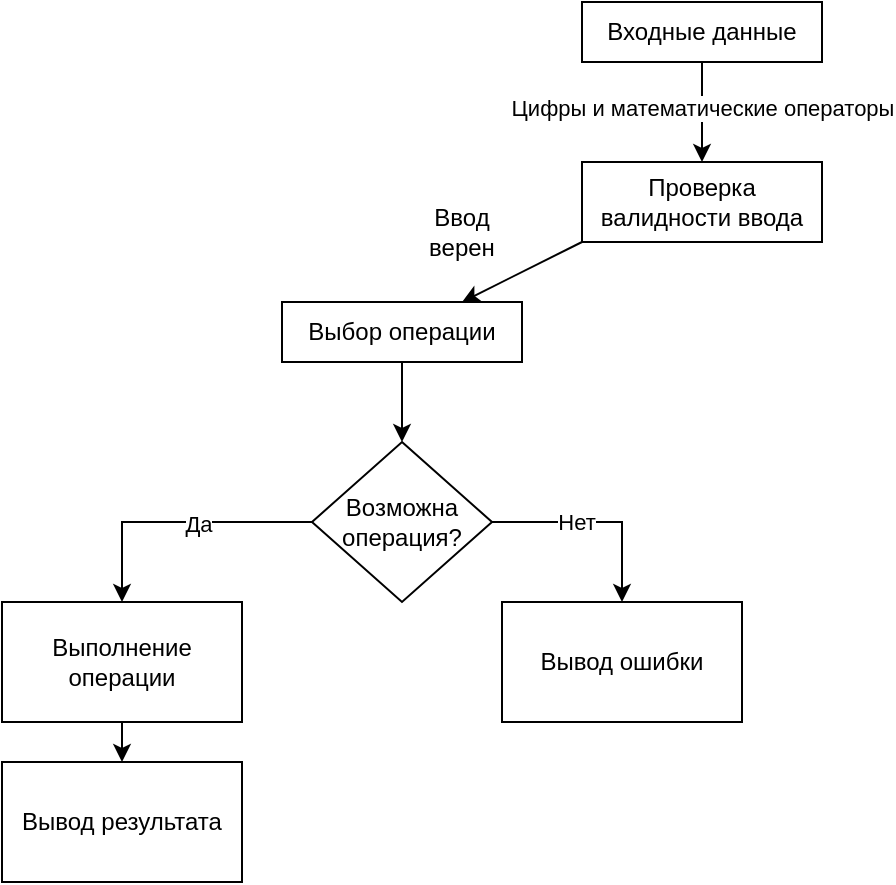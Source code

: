 <mxfile version="22.0.8" type="device">
  <diagram name="Страница — 1" id="13RZrCRx2wQUqH-u4mGi">
    <mxGraphModel dx="880" dy="395" grid="1" gridSize="10" guides="1" tooltips="1" connect="1" arrows="1" fold="1" page="1" pageScale="1" pageWidth="827" pageHeight="1169" math="0" shadow="0">
      <root>
        <mxCell id="0" />
        <mxCell id="1" parent="0" />
        <mxCell id="nKxALwGNiV-pz5F4P7ic-3" style="edgeStyle=orthogonalEdgeStyle;rounded=0;orthogonalLoop=1;jettySize=auto;html=1;exitX=0.5;exitY=1;exitDx=0;exitDy=0;entryX=0.5;entryY=0;entryDx=0;entryDy=0;" edge="1" parent="1" source="nKxALwGNiV-pz5F4P7ic-1" target="nKxALwGNiV-pz5F4P7ic-2">
          <mxGeometry relative="1" as="geometry" />
        </mxCell>
        <mxCell id="nKxALwGNiV-pz5F4P7ic-4" value="Цифры и математические операторы" style="edgeLabel;html=1;align=center;verticalAlign=middle;resizable=0;points=[];" vertex="1" connectable="0" parent="nKxALwGNiV-pz5F4P7ic-3">
          <mxGeometry x="-0.08" relative="1" as="geometry">
            <mxPoint as="offset" />
          </mxGeometry>
        </mxCell>
        <mxCell id="nKxALwGNiV-pz5F4P7ic-1" value="Входные данные" style="rounded=0;whiteSpace=wrap;html=1;" vertex="1" parent="1">
          <mxGeometry x="340" y="30" width="120" height="30" as="geometry" />
        </mxCell>
        <mxCell id="nKxALwGNiV-pz5F4P7ic-2" value="Проверка валидности ввода" style="rounded=0;whiteSpace=wrap;html=1;" vertex="1" parent="1">
          <mxGeometry x="340" y="110" width="120" height="40" as="geometry" />
        </mxCell>
        <mxCell id="nKxALwGNiV-pz5F4P7ic-5" value="Выбор операции" style="rounded=0;whiteSpace=wrap;html=1;" vertex="1" parent="1">
          <mxGeometry x="190" y="180" width="120" height="30" as="geometry" />
        </mxCell>
        <mxCell id="nKxALwGNiV-pz5F4P7ic-7" value="" style="endArrow=classic;html=1;rounded=0;exitX=0;exitY=1;exitDx=0;exitDy=0;entryX=0.75;entryY=0;entryDx=0;entryDy=0;" edge="1" parent="1" source="nKxALwGNiV-pz5F4P7ic-2" target="nKxALwGNiV-pz5F4P7ic-5">
          <mxGeometry width="50" height="50" relative="1" as="geometry">
            <mxPoint x="110" y="300" as="sourcePoint" />
            <mxPoint x="160" y="250" as="targetPoint" />
          </mxGeometry>
        </mxCell>
        <mxCell id="nKxALwGNiV-pz5F4P7ic-8" value="Ввод верен" style="text;html=1;strokeColor=none;fillColor=none;align=center;verticalAlign=middle;whiteSpace=wrap;rounded=0;" vertex="1" parent="1">
          <mxGeometry x="250" y="130" width="60" height="30" as="geometry" />
        </mxCell>
        <mxCell id="nKxALwGNiV-pz5F4P7ic-9" value="" style="endArrow=classic;html=1;rounded=0;exitX=0.5;exitY=1;exitDx=0;exitDy=0;" edge="1" parent="1" source="nKxALwGNiV-pz5F4P7ic-5">
          <mxGeometry width="50" height="50" relative="1" as="geometry">
            <mxPoint x="220" y="290" as="sourcePoint" />
            <mxPoint x="250" y="250" as="targetPoint" />
          </mxGeometry>
        </mxCell>
        <mxCell id="nKxALwGNiV-pz5F4P7ic-15" style="edgeStyle=orthogonalEdgeStyle;rounded=0;orthogonalLoop=1;jettySize=auto;html=1;exitX=1;exitY=0.5;exitDx=0;exitDy=0;entryX=0.5;entryY=0;entryDx=0;entryDy=0;" edge="1" parent="1" source="nKxALwGNiV-pz5F4P7ic-10" target="nKxALwGNiV-pz5F4P7ic-14">
          <mxGeometry relative="1" as="geometry" />
        </mxCell>
        <mxCell id="nKxALwGNiV-pz5F4P7ic-16" value="Нет" style="edgeLabel;html=1;align=center;verticalAlign=middle;resizable=0;points=[];" vertex="1" connectable="0" parent="nKxALwGNiV-pz5F4P7ic-15">
          <mxGeometry x="-0.2" relative="1" as="geometry">
            <mxPoint as="offset" />
          </mxGeometry>
        </mxCell>
        <mxCell id="nKxALwGNiV-pz5F4P7ic-10" value="Возможна операция?" style="rhombus;whiteSpace=wrap;html=1;" vertex="1" parent="1">
          <mxGeometry x="205" y="250" width="90" height="80" as="geometry" />
        </mxCell>
        <mxCell id="nKxALwGNiV-pz5F4P7ic-18" style="edgeStyle=orthogonalEdgeStyle;rounded=0;orthogonalLoop=1;jettySize=auto;html=1;exitX=0.5;exitY=1;exitDx=0;exitDy=0;entryX=0.5;entryY=0;entryDx=0;entryDy=0;" edge="1" parent="1" source="nKxALwGNiV-pz5F4P7ic-11" target="nKxALwGNiV-pz5F4P7ic-17">
          <mxGeometry relative="1" as="geometry" />
        </mxCell>
        <mxCell id="nKxALwGNiV-pz5F4P7ic-11" value="Выполнение операции" style="rounded=0;whiteSpace=wrap;html=1;" vertex="1" parent="1">
          <mxGeometry x="50" y="330" width="120" height="60" as="geometry" />
        </mxCell>
        <mxCell id="nKxALwGNiV-pz5F4P7ic-12" style="edgeStyle=orthogonalEdgeStyle;rounded=0;orthogonalLoop=1;jettySize=auto;html=1;exitX=0;exitY=0.5;exitDx=0;exitDy=0;entryX=0.5;entryY=0;entryDx=0;entryDy=0;" edge="1" parent="1" source="nKxALwGNiV-pz5F4P7ic-10" target="nKxALwGNiV-pz5F4P7ic-11">
          <mxGeometry relative="1" as="geometry" />
        </mxCell>
        <mxCell id="nKxALwGNiV-pz5F4P7ic-13" value="Да" style="edgeLabel;html=1;align=center;verticalAlign=middle;resizable=0;points=[];" vertex="1" connectable="0" parent="nKxALwGNiV-pz5F4P7ic-12">
          <mxGeometry x="-0.156" y="1" relative="1" as="geometry">
            <mxPoint as="offset" />
          </mxGeometry>
        </mxCell>
        <mxCell id="nKxALwGNiV-pz5F4P7ic-14" value="Вывод ошибки" style="rounded=0;whiteSpace=wrap;html=1;" vertex="1" parent="1">
          <mxGeometry x="300" y="330" width="120" height="60" as="geometry" />
        </mxCell>
        <mxCell id="nKxALwGNiV-pz5F4P7ic-17" value="Вывод результата" style="rounded=0;whiteSpace=wrap;html=1;" vertex="1" parent="1">
          <mxGeometry x="50" y="410" width="120" height="60" as="geometry" />
        </mxCell>
      </root>
    </mxGraphModel>
  </diagram>
</mxfile>
